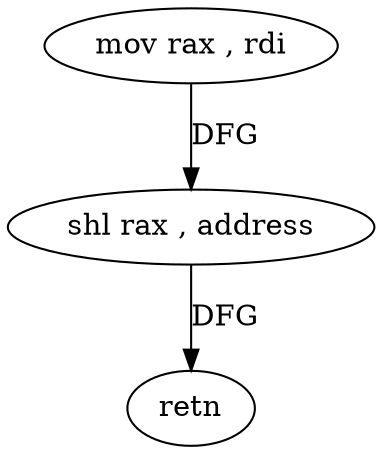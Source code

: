 digraph "func" {
"4223776" [label = "mov rax , rdi" ]
"4223779" [label = "shl rax , address" ]
"4223783" [label = "retn" ]
"4223776" -> "4223779" [ label = "DFG" ]
"4223779" -> "4223783" [ label = "DFG" ]
}
